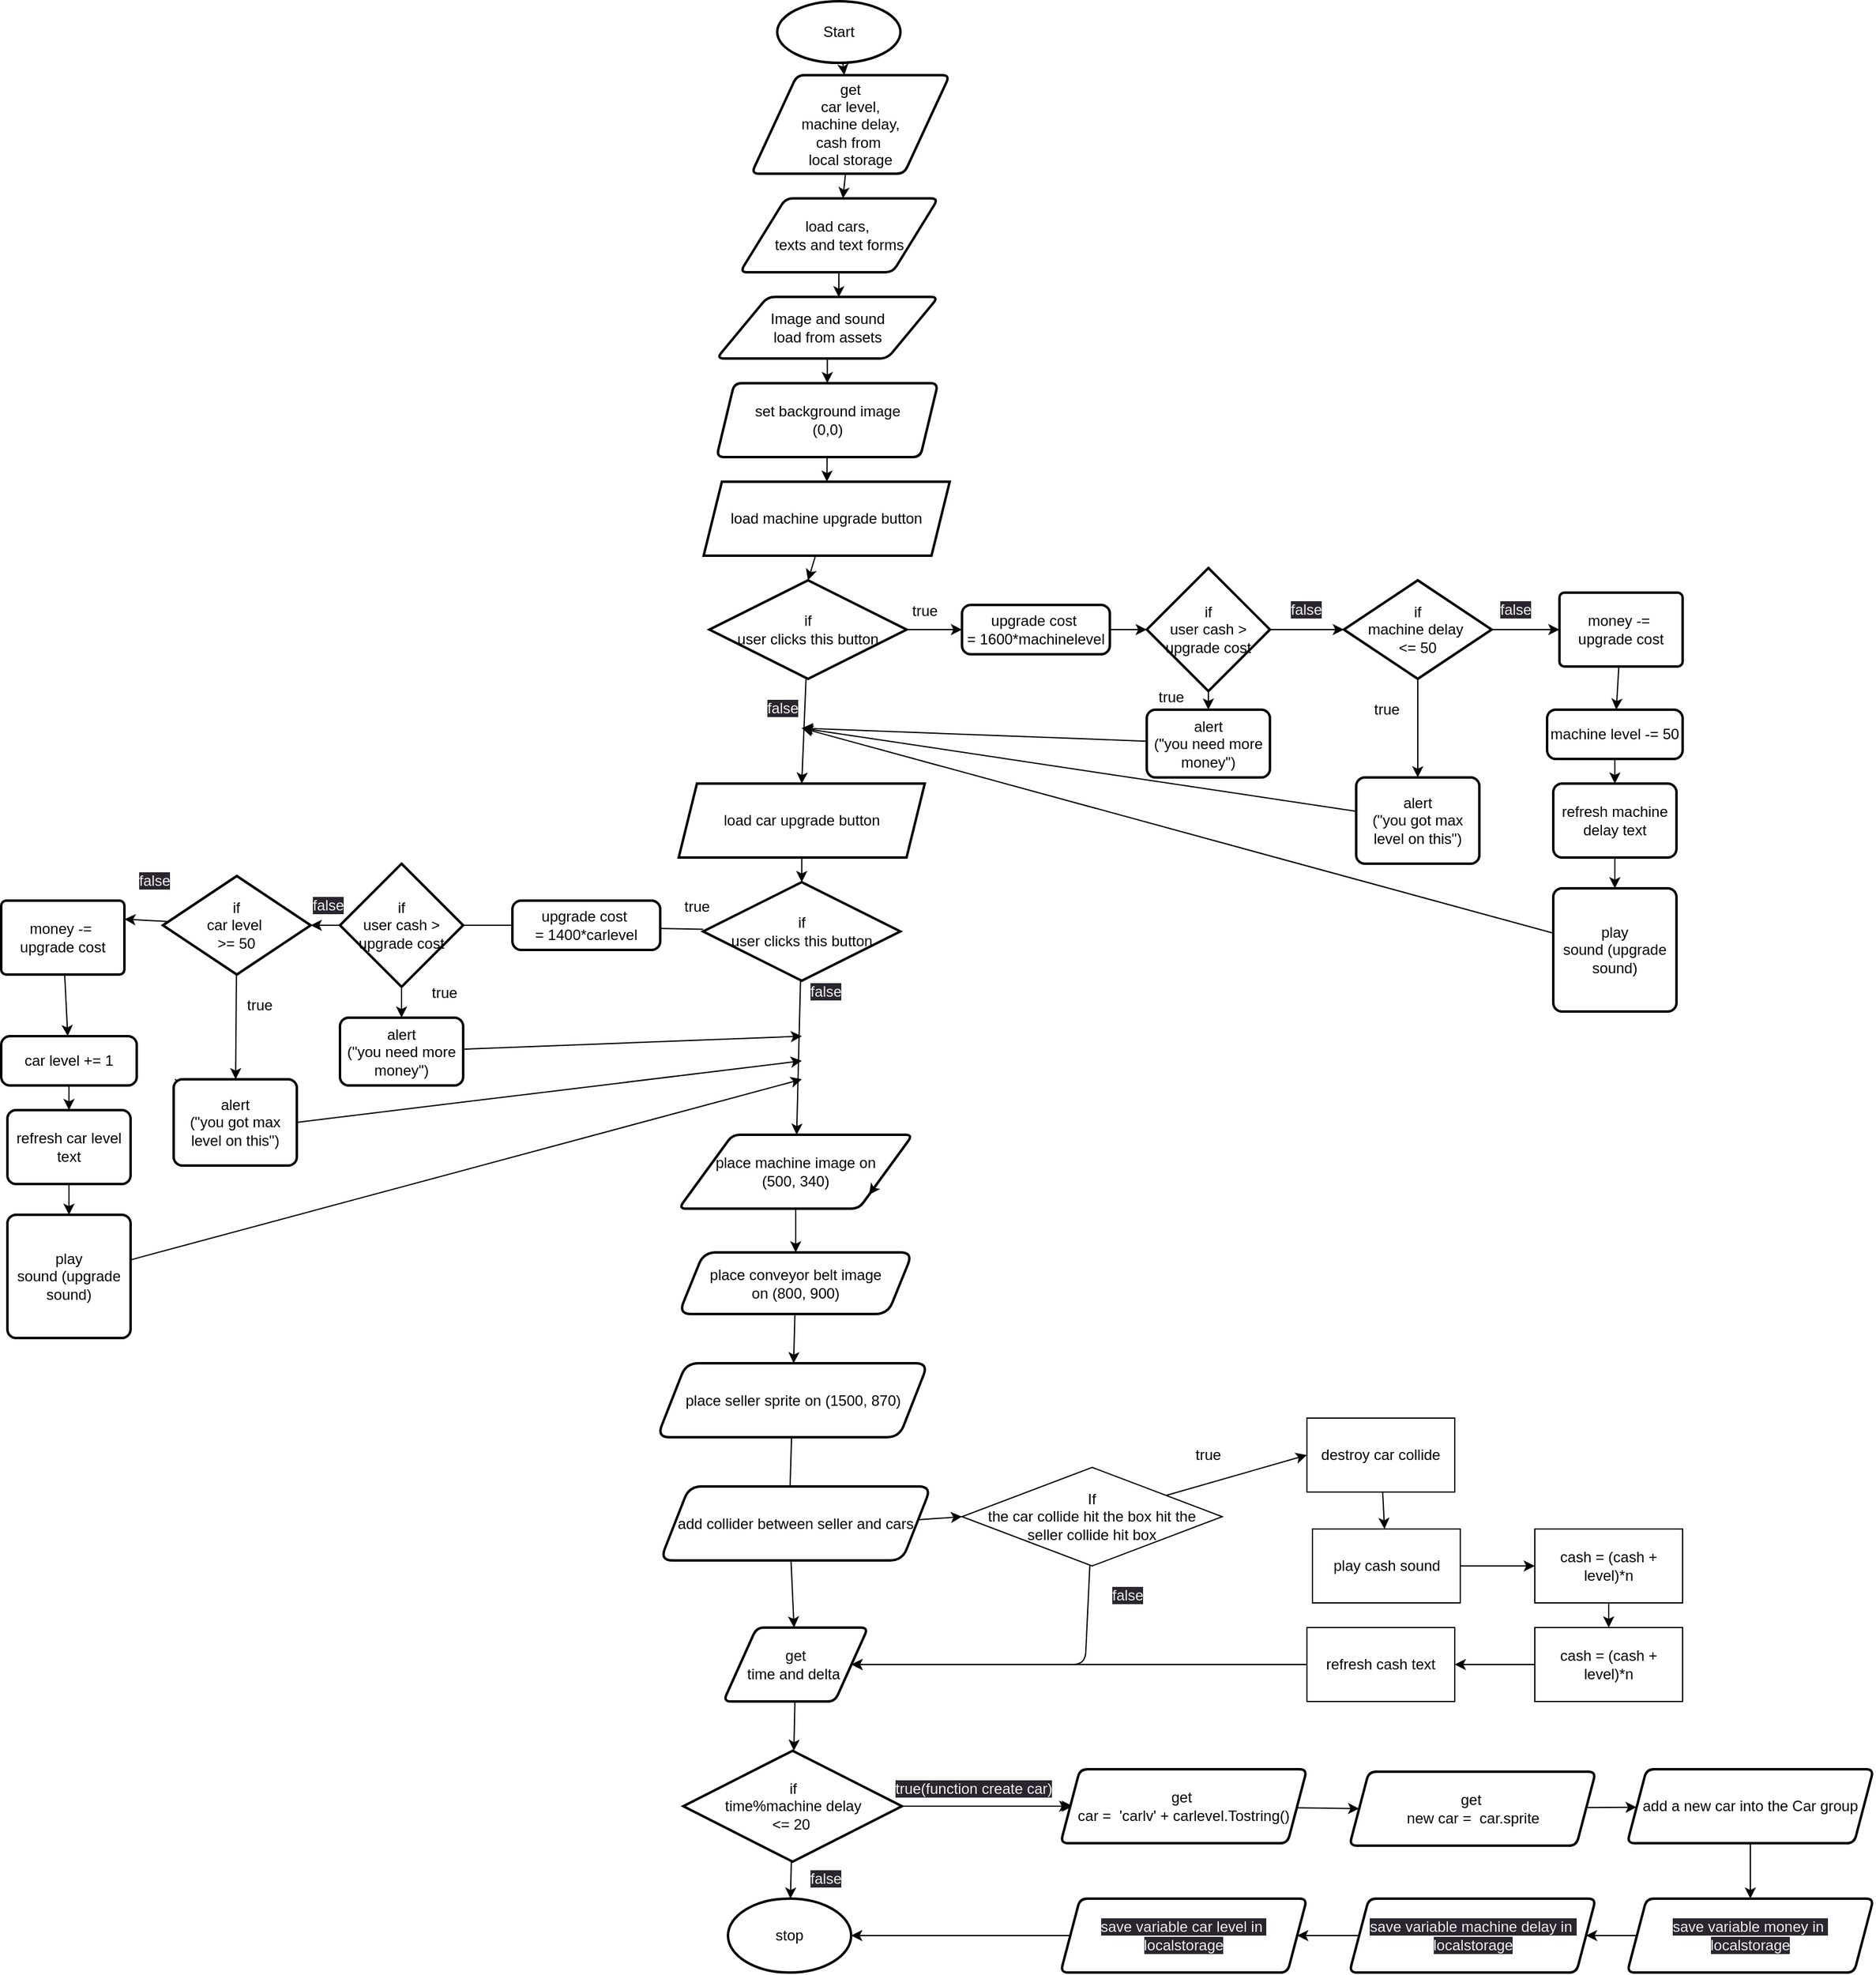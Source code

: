 <mxfile>
    <diagram id="NFKzhloghOZ6bxg0iCUr" name="Page-1">
        <mxGraphModel dx="1484" dy="509" grid="1" gridSize="10" guides="1" tooltips="1" connect="1" arrows="1" fold="1" page="1" pageScale="1" pageWidth="827" pageHeight="1169" math="0" shadow="0">
            <root>
                <mxCell id="0"/>
                <mxCell id="1" parent="0"/>
                <mxCell id="108" style="edgeStyle=none;html=1;" parent="1" source="5" target="107" edge="1">
                    <mxGeometry relative="1" as="geometry"/>
                </mxCell>
                <mxCell id="5" value="Start" style="strokeWidth=2;html=1;shape=mxgraph.flowchart.start_1;whiteSpace=wrap;" parent="1" vertex="1">
                    <mxGeometry x="320" y="10" width="100" height="50" as="geometry"/>
                </mxCell>
                <mxCell id="9" style="edgeStyle=none;rounded=1;jumpStyle=none;html=1;entryX=0.551;entryY=0.006;entryDx=0;entryDy=0;entryPerimeter=0;" parent="1" source="7" target="8" edge="1">
                    <mxGeometry relative="1" as="geometry"/>
                </mxCell>
                <mxCell id="7" value="load cars,&amp;nbsp;&lt;br&gt;texts and text forms" style="shape=parallelogram;html=1;strokeWidth=2;perimeter=parallelogramPerimeter;whiteSpace=wrap;rounded=1;arcSize=12;size=0.23;" parent="1" vertex="1">
                    <mxGeometry x="289.75" y="170" width="161" height="60" as="geometry"/>
                </mxCell>
                <mxCell id="11" style="edgeStyle=none;rounded=1;jumpStyle=none;html=1;entryX=0.5;entryY=0;entryDx=0;entryDy=0;" parent="1" source="8" target="12" edge="1">
                    <mxGeometry relative="1" as="geometry">
                        <mxPoint x="360.5" y="380" as="targetPoint"/>
                    </mxGeometry>
                </mxCell>
                <mxCell id="8" value="Image and sound &lt;br&gt;load from assets" style="shape=parallelogram;html=1;strokeWidth=2;perimeter=parallelogramPerimeter;whiteSpace=wrap;rounded=1;arcSize=12;size=0.23;" parent="1" vertex="1">
                    <mxGeometry x="270.75" y="250" width="180" height="50" as="geometry"/>
                </mxCell>
                <mxCell id="46" style="edgeStyle=none;html=1;" parent="1" source="12" target="45" edge="1">
                    <mxGeometry relative="1" as="geometry"/>
                </mxCell>
                <mxCell id="12" value="set background image &lt;br&gt;(0,0)" style="shape=parallelogram;html=1;strokeWidth=2;perimeter=parallelogramPerimeter;whiteSpace=wrap;rounded=1;arcSize=12;size=0.08;" parent="1" vertex="1">
                    <mxGeometry x="270.75" y="320" width="179.75" height="60" as="geometry"/>
                </mxCell>
                <mxCell id="16" style="edgeStyle=none;rounded=1;jumpStyle=none;html=1;" parent="1" source="13" target="17" edge="1">
                    <mxGeometry relative="1" as="geometry">
                        <mxPoint x="335" y="1015.5" as="targetPoint"/>
                    </mxGeometry>
                </mxCell>
                <mxCell id="13" value="place machine image on&lt;br&gt;(500, 340)" style="shape=parallelogram;html=1;strokeWidth=2;perimeter=parallelogramPerimeter;whiteSpace=wrap;rounded=1;arcSize=12;size=0.23;" parent="1" vertex="1">
                    <mxGeometry x="240" y="930" width="190" height="60" as="geometry"/>
                </mxCell>
                <mxCell id="15" style="edgeStyle=none;rounded=1;jumpStyle=none;html=1;exitX=1;exitY=0.75;exitDx=0;exitDy=0;entryX=1;entryY=1;entryDx=0;entryDy=0;" parent="1" source="13" target="13" edge="1">
                    <mxGeometry relative="1" as="geometry"/>
                </mxCell>
                <mxCell id="20" style="edgeStyle=none;html=1;" parent="1" source="17" target="18" edge="1">
                    <mxGeometry relative="1" as="geometry"/>
                </mxCell>
                <mxCell id="17" value="place conveyor belt image&lt;br&gt;on (800, 900)" style="shape=parallelogram;html=1;strokeWidth=2;perimeter=parallelogramPerimeter;whiteSpace=wrap;rounded=1;arcSize=20;size=0.107;" parent="1" vertex="1">
                    <mxGeometry x="240" y="1025.5" width="190" height="50" as="geometry"/>
                </mxCell>
                <mxCell id="22" style="edgeStyle=none;html=1;entryX=0.5;entryY=0;entryDx=0;entryDy=0;" parent="1" source="18" target="21" edge="1">
                    <mxGeometry relative="1" as="geometry"/>
                </mxCell>
                <mxCell id="18" value="place seller sprite on (1500, 870)" style="shape=parallelogram;html=1;strokeWidth=2;perimeter=parallelogramPerimeter;whiteSpace=wrap;rounded=1;arcSize=20;size=0.107;" parent="1" vertex="1">
                    <mxGeometry x="222.5" y="1115.5" width="220" height="60" as="geometry"/>
                </mxCell>
                <mxCell id="39" style="edgeStyle=none;html=1;entryX=0;entryY=0.5;entryDx=0;entryDy=0;" parent="1" source="21" target="23" edge="1">
                    <mxGeometry relative="1" as="geometry">
                        <mxPoint x="470" y="1245.5" as="targetPoint"/>
                    </mxGeometry>
                </mxCell>
                <mxCell id="111" style="edgeStyle=none;html=1;" parent="1" source="21" target="110" edge="1">
                    <mxGeometry relative="1" as="geometry"/>
                </mxCell>
                <mxCell id="21" value="add collider between seller and cars" style="rounded=0;whiteSpace=wrap;html=1;" parent="1" vertex="1">
                    <mxGeometry x="250" y="1230" width="160" height="40" as="geometry"/>
                </mxCell>
                <mxCell id="40" style="edgeStyle=none;html=1;entryX=0;entryY=0.5;entryDx=0;entryDy=0;" parent="1" source="23" target="28" edge="1">
                    <mxGeometry relative="1" as="geometry"/>
                </mxCell>
                <mxCell id="121" style="edgeStyle=none;html=1;entryX=1;entryY=0.5;entryDx=0;entryDy=0;" parent="1" source="23" target="110" edge="1">
                    <mxGeometry relative="1" as="geometry">
                        <mxPoint x="575.625" y="1330" as="targetPoint"/>
                        <Array as="points">
                            <mxPoint x="570" y="1360"/>
                        </Array>
                    </mxGeometry>
                </mxCell>
                <mxCell id="23" value="If &lt;br&gt;the car collide hit the box hit the&lt;br&gt;seller collide hit box" style="rhombus;whiteSpace=wrap;html=1;" parent="1" vertex="1">
                    <mxGeometry x="470" y="1200" width="211.25" height="80" as="geometry"/>
                </mxCell>
                <mxCell id="31" style="edgeStyle=none;html=1;" parent="1" source="28" target="30" edge="1">
                    <mxGeometry relative="1" as="geometry"/>
                </mxCell>
                <mxCell id="28" value="destroy car collide" style="rounded=0;whiteSpace=wrap;html=1;" parent="1" vertex="1">
                    <mxGeometry x="750" y="1160" width="120" height="60" as="geometry"/>
                </mxCell>
                <mxCell id="35" style="edgeStyle=none;html=1;" parent="1" source="30" target="34" edge="1">
                    <mxGeometry relative="1" as="geometry"/>
                </mxCell>
                <mxCell id="30" value="play cash sound" style="rounded=0;whiteSpace=wrap;html=1;" parent="1" vertex="1">
                    <mxGeometry x="754.5" y="1250" width="120" height="60" as="geometry"/>
                </mxCell>
                <mxCell id="38" style="edgeStyle=none;html=1;" parent="1" source="34" target="36" edge="1">
                    <mxGeometry relative="1" as="geometry"/>
                </mxCell>
                <mxCell id="34" value="cash = (cash + level)*n" style="rounded=0;whiteSpace=wrap;html=1;" parent="1" vertex="1">
                    <mxGeometry x="935" y="1250" width="120" height="60" as="geometry"/>
                </mxCell>
                <mxCell id="42" style="edgeStyle=none;html=1;" parent="1" source="36" target="41" edge="1">
                    <mxGeometry relative="1" as="geometry"/>
                </mxCell>
                <mxCell id="36" value="cash = (cash + level)*n" style="rounded=0;whiteSpace=wrap;html=1;" parent="1" vertex="1">
                    <mxGeometry x="935" y="1330" width="120" height="60" as="geometry"/>
                </mxCell>
                <mxCell id="43" style="edgeStyle=none;html=1;entryX=1;entryY=0.5;entryDx=0;entryDy=0;" parent="1" source="41" target="110" edge="1">
                    <mxGeometry relative="1" as="geometry">
                        <mxPoint x="450" y="1360" as="targetPoint"/>
                    </mxGeometry>
                </mxCell>
                <mxCell id="41" value="refresh cash text" style="rounded=0;whiteSpace=wrap;html=1;" parent="1" vertex="1">
                    <mxGeometry x="750" y="1330" width="120" height="60" as="geometry"/>
                </mxCell>
                <mxCell id="47" style="edgeStyle=none;html=1;entryX=0.5;entryY=0;entryDx=0;entryDy=0;entryPerimeter=0;" parent="1" source="45" target="48" edge="1">
                    <mxGeometry relative="1" as="geometry">
                        <mxPoint x="350.125" y="480" as="targetPoint"/>
                    </mxGeometry>
                </mxCell>
                <mxCell id="45" value="load machine upgrade button" style="shape=parallelogram;html=1;strokeWidth=2;perimeter=parallelogramPerimeter;whiteSpace=wrap;rounded=1;arcSize=0;size=0.074;" parent="1" vertex="1">
                    <mxGeometry x="260.25" y="400" width="199.75" height="60" as="geometry"/>
                </mxCell>
                <mxCell id="52" style="edgeStyle=none;html=1;entryX=0;entryY=0.5;entryDx=0;entryDy=0;" parent="1" source="48" target="51" edge="1">
                    <mxGeometry relative="1" as="geometry"/>
                </mxCell>
                <mxCell id="105" style="edgeStyle=none;html=1;entryX=0.5;entryY=0;entryDx=0;entryDy=0;" parent="1" source="48" target="96" edge="1">
                    <mxGeometry relative="1" as="geometry"/>
                </mxCell>
                <mxCell id="48" value="if &lt;br&gt;user clicks this button" style="strokeWidth=2;html=1;shape=mxgraph.flowchart.decision;whiteSpace=wrap;" parent="1" vertex="1">
                    <mxGeometry x="264.94" y="480" width="160.12" height="80" as="geometry"/>
                </mxCell>
                <mxCell id="57" value="" style="edgeStyle=none;html=1;" parent="1" source="50" target="56" edge="1">
                    <mxGeometry relative="1" as="geometry"/>
                </mxCell>
                <mxCell id="59" style="edgeStyle=none;html=1;" parent="1" source="50" target="60" edge="1">
                    <mxGeometry relative="1" as="geometry">
                        <mxPoint x="670" y="620.0" as="targetPoint"/>
                    </mxGeometry>
                </mxCell>
                <mxCell id="50" value="if &lt;br&gt;user cash &amp;gt; upgrade cost" style="strokeWidth=2;html=1;shape=mxgraph.flowchart.decision;whiteSpace=wrap;" parent="1" vertex="1">
                    <mxGeometry x="620" y="470" width="100" height="100" as="geometry"/>
                </mxCell>
                <mxCell id="53" style="edgeStyle=none;html=1;" parent="1" source="51" target="50" edge="1">
                    <mxGeometry relative="1" as="geometry"/>
                </mxCell>
                <mxCell id="51" value="upgrade cost&amp;nbsp;&lt;br&gt;= 1600*machinelevel" style="rounded=1;whiteSpace=wrap;html=1;absoluteArcSize=1;arcSize=14;strokeWidth=2;" parent="1" vertex="1">
                    <mxGeometry x="470" y="500" width="120" height="40" as="geometry"/>
                </mxCell>
                <mxCell id="61" style="edgeStyle=none;html=1;" parent="1" source="56" target="62" edge="1">
                    <mxGeometry relative="1" as="geometry">
                        <mxPoint x="960" y="520" as="targetPoint"/>
                    </mxGeometry>
                </mxCell>
                <mxCell id="63" style="edgeStyle=none;html=1;" parent="1" source="56" target="64" edge="1">
                    <mxGeometry relative="1" as="geometry">
                        <mxPoint x="940" y="520" as="targetPoint"/>
                    </mxGeometry>
                </mxCell>
                <mxCell id="56" value="if &lt;br&gt;machine delay&amp;nbsp;&lt;br&gt;&amp;lt;= 50" style="rhombus;whiteSpace=wrap;html=1;strokeWidth=2;" parent="1" vertex="1">
                    <mxGeometry x="780" y="480" width="120" height="80" as="geometry"/>
                </mxCell>
                <mxCell id="73" style="edgeStyle=none;html=1;" parent="1" source="60" edge="1">
                    <mxGeometry relative="1" as="geometry">
                        <mxPoint x="340" y="600" as="targetPoint"/>
                    </mxGeometry>
                </mxCell>
                <mxCell id="60" value="alert&lt;br&gt;(&quot;you need more money&quot;)" style="rounded=1;whiteSpace=wrap;html=1;absoluteArcSize=1;arcSize=14;strokeWidth=2;" parent="1" vertex="1">
                    <mxGeometry x="620" y="585" width="100" height="55" as="geometry"/>
                </mxCell>
                <mxCell id="72" style="edgeStyle=none;html=1;" parent="1" source="62" edge="1">
                    <mxGeometry relative="1" as="geometry">
                        <mxPoint x="340" y="600" as="targetPoint"/>
                    </mxGeometry>
                </mxCell>
                <mxCell id="62" value="alert&lt;br&gt;(&quot;you got max level on this&quot;)" style="rounded=1;whiteSpace=wrap;html=1;absoluteArcSize=1;arcSize=14;strokeWidth=2;" parent="1" vertex="1">
                    <mxGeometry x="790" y="640" width="100" height="70" as="geometry"/>
                </mxCell>
                <mxCell id="65" style="edgeStyle=none;html=1;" parent="1" source="64" target="66" edge="1">
                    <mxGeometry relative="1" as="geometry">
                        <mxPoint x="1090" y="520" as="targetPoint"/>
                    </mxGeometry>
                </mxCell>
                <mxCell id="64" value="money -=&amp;nbsp; upgrade cost" style="rounded=1;whiteSpace=wrap;html=1;absoluteArcSize=1;arcSize=8;strokeWidth=2;" parent="1" vertex="1">
                    <mxGeometry x="955" y="490" width="100" height="60" as="geometry"/>
                </mxCell>
                <mxCell id="67" style="edgeStyle=none;html=1;" parent="1" source="66" target="68" edge="1">
                    <mxGeometry relative="1" as="geometry">
                        <mxPoint x="1220" y="520" as="targetPoint"/>
                    </mxGeometry>
                </mxCell>
                <mxCell id="66" value="machine level -= 50" style="rounded=1;whiteSpace=wrap;html=1;absoluteArcSize=1;arcSize=14;strokeWidth=2;" parent="1" vertex="1">
                    <mxGeometry x="945" y="585" width="110" height="40" as="geometry"/>
                </mxCell>
                <mxCell id="69" style="edgeStyle=none;html=1;" parent="1" source="68" target="70" edge="1">
                    <mxGeometry relative="1" as="geometry">
                        <mxPoint x="1330" y="520" as="targetPoint"/>
                    </mxGeometry>
                </mxCell>
                <mxCell id="68" value="refresh machine delay&amp;nbsp;text" style="rounded=1;whiteSpace=wrap;html=1;absoluteArcSize=1;arcSize=14;strokeWidth=2;" parent="1" vertex="1">
                    <mxGeometry x="950" y="645" width="100" height="60" as="geometry"/>
                </mxCell>
                <mxCell id="71" style="edgeStyle=none;html=1;" parent="1" source="70" edge="1">
                    <mxGeometry relative="1" as="geometry">
                        <mxPoint x="340" y="600" as="targetPoint"/>
                    </mxGeometry>
                </mxCell>
                <mxCell id="70" value="play&lt;br&gt;sound (upgrade sound)" style="rounded=1;whiteSpace=wrap;html=1;absoluteArcSize=1;arcSize=14;strokeWidth=2;" parent="1" vertex="1">
                    <mxGeometry x="950" y="730" width="100" height="100" as="geometry"/>
                </mxCell>
                <mxCell id="74" style="edgeStyle=none;html=1;entryX=0;entryY=0.5;entryDx=0;entryDy=0;" parent="1" source="75" target="79" edge="1">
                    <mxGeometry relative="1" as="geometry"/>
                </mxCell>
                <mxCell id="106" style="edgeStyle=none;html=1;" parent="1" source="75" target="13" edge="1">
                    <mxGeometry relative="1" as="geometry"/>
                </mxCell>
                <mxCell id="75" value="if &lt;br&gt;user clicks this button" style="strokeWidth=2;html=1;shape=mxgraph.flowchart.decision;whiteSpace=wrap;" parent="1" vertex="1">
                    <mxGeometry x="259.82" y="725" width="160.12" height="80" as="geometry"/>
                </mxCell>
                <mxCell id="78" style="edgeStyle=none;html=1;entryX=0;entryY=0.5;entryDx=0;entryDy=0;entryPerimeter=0;" parent="1" source="79" target="95" edge="1">
                    <mxGeometry relative="1" as="geometry">
                        <mxPoint x="-205.0" y="845" as="targetPoint"/>
                    </mxGeometry>
                </mxCell>
                <mxCell id="79" value="upgrade cost&amp;nbsp;&lt;br&gt;= 1400*carlevel" style="rounded=1;whiteSpace=wrap;html=1;absoluteArcSize=1;arcSize=14;strokeWidth=2;" parent="1" vertex="1">
                    <mxGeometry x="105.0" y="740" width="120" height="40" as="geometry"/>
                </mxCell>
                <mxCell id="80" style="edgeStyle=none;html=1;" parent="1" source="82" target="86" edge="1">
                    <mxGeometry relative="1" as="geometry">
                        <mxPoint x="135.0" y="845" as="targetPoint"/>
                    </mxGeometry>
                </mxCell>
                <mxCell id="81" style="edgeStyle=none;html=1;entryX=1;entryY=0.25;entryDx=0;entryDy=0;" parent="1" source="82" target="88" edge="1">
                    <mxGeometry relative="1" as="geometry">
                        <mxPoint x="-205" y="745.0" as="targetPoint"/>
                    </mxGeometry>
                </mxCell>
                <mxCell id="82" value="if &lt;br&gt;car level&amp;nbsp;&lt;br&gt;&amp;gt;= 50" style="rhombus;whiteSpace=wrap;html=1;strokeWidth=2;" parent="1" vertex="1">
                    <mxGeometry x="-178.75" y="720" width="120" height="80" as="geometry"/>
                </mxCell>
                <mxCell id="83" style="edgeStyle=none;html=1;" parent="1" source="84" edge="1">
                    <mxGeometry relative="1" as="geometry">
                        <mxPoint x="340" y="850" as="targetPoint"/>
                    </mxGeometry>
                </mxCell>
                <mxCell id="85" style="edgeStyle=none;html=1;startArrow=none;exitX=1;exitY=0.5;exitDx=0;exitDy=0;" parent="1" source="86" edge="1">
                    <mxGeometry relative="1" as="geometry">
                        <mxPoint x="340" y="870" as="targetPoint"/>
                        <mxPoint x="-60" y="875" as="sourcePoint"/>
                    </mxGeometry>
                </mxCell>
                <mxCell id="99" style="edgeStyle=none;html=1;" parent="1" source="88" target="90" edge="1">
                    <mxGeometry relative="1" as="geometry"/>
                </mxCell>
                <mxCell id="88" value="money -=&amp;nbsp; upgrade cost" style="rounded=1;whiteSpace=wrap;html=1;absoluteArcSize=1;arcSize=8;strokeWidth=2;" parent="1" vertex="1">
                    <mxGeometry x="-310.0" y="740" width="100" height="60" as="geometry"/>
                </mxCell>
                <mxCell id="104" style="edgeStyle=none;html=1;" parent="1" source="90" target="92" edge="1">
                    <mxGeometry relative="1" as="geometry"/>
                </mxCell>
                <mxCell id="90" value="car level += 1" style="rounded=1;whiteSpace=wrap;html=1;absoluteArcSize=1;arcSize=14;strokeWidth=2;" parent="1" vertex="1">
                    <mxGeometry x="-310.0" y="850" width="110" height="40" as="geometry"/>
                </mxCell>
                <mxCell id="91" style="edgeStyle=none;html=1;" parent="1" edge="1">
                    <mxGeometry relative="1" as="geometry">
                        <mxPoint x="-250" y="1065.0" as="targetPoint"/>
                        <mxPoint x="-250" y="1040.0" as="sourcePoint"/>
                    </mxGeometry>
                </mxCell>
                <mxCell id="103" style="edgeStyle=none;html=1;" parent="1" source="92" target="94" edge="1">
                    <mxGeometry relative="1" as="geometry"/>
                </mxCell>
                <mxCell id="92" value="refresh car level text" style="rounded=1;whiteSpace=wrap;html=1;absoluteArcSize=1;arcSize=14;strokeWidth=2;" parent="1" vertex="1">
                    <mxGeometry x="-305.0" y="910" width="100" height="60" as="geometry"/>
                </mxCell>
                <mxCell id="93" style="edgeStyle=none;html=1;" parent="1" source="94" edge="1">
                    <mxGeometry relative="1" as="geometry">
                        <mxPoint x="340" y="885" as="targetPoint"/>
                    </mxGeometry>
                </mxCell>
                <mxCell id="94" value="play&lt;br&gt;sound (upgrade sound)" style="rounded=1;whiteSpace=wrap;html=1;absoluteArcSize=1;arcSize=14;strokeWidth=2;" parent="1" vertex="1">
                    <mxGeometry x="-305.0" y="995" width="100" height="100" as="geometry"/>
                </mxCell>
                <mxCell id="98" style="edgeStyle=none;html=1;" parent="1" source="95" target="82" edge="1">
                    <mxGeometry relative="1" as="geometry"/>
                </mxCell>
                <mxCell id="102" style="edgeStyle=none;html=1;" parent="1" source="95" target="84" edge="1">
                    <mxGeometry relative="1" as="geometry"/>
                </mxCell>
                <mxCell id="95" value="if &lt;br&gt;user cash &amp;gt; upgrade cost" style="strokeWidth=2;html=1;shape=mxgraph.flowchart.decision;whiteSpace=wrap;" parent="1" vertex="1">
                    <mxGeometry x="-35" y="710" width="100" height="100" as="geometry"/>
                </mxCell>
                <mxCell id="97" style="edgeStyle=none;html=1;entryX=0.5;entryY=0;entryDx=0;entryDy=0;entryPerimeter=0;" parent="1" source="96" target="75" edge="1">
                    <mxGeometry relative="1" as="geometry"/>
                </mxCell>
                <mxCell id="96" value="load car upgrade button" style="shape=parallelogram;html=1;strokeWidth=2;perimeter=parallelogramPerimeter;whiteSpace=wrap;rounded=1;arcSize=0;size=0.074;" parent="1" vertex="1">
                    <mxGeometry x="240" y="645" width="199.75" height="60" as="geometry"/>
                </mxCell>
                <mxCell id="100" value="" style="edgeStyle=none;html=1;endArrow=none;" parent="1" target="86" edge="1">
                    <mxGeometry relative="1" as="geometry">
                        <mxPoint x="-10" y="896.859" as="targetPoint"/>
                        <mxPoint x="-155" y="895" as="sourcePoint"/>
                    </mxGeometry>
                </mxCell>
                <mxCell id="86" value="alert&lt;br&gt;(&quot;you got max level on this&quot;)" style="rounded=1;whiteSpace=wrap;html=1;absoluteArcSize=1;arcSize=14;strokeWidth=2;" parent="1" vertex="1">
                    <mxGeometry x="-170.0" y="885" width="100" height="70" as="geometry"/>
                </mxCell>
                <mxCell id="84" value="alert&lt;br&gt;(&quot;you need more money&quot;)" style="rounded=1;whiteSpace=wrap;html=1;absoluteArcSize=1;arcSize=14;strokeWidth=2;" parent="1" vertex="1">
                    <mxGeometry x="-35.0" y="835" width="100" height="55" as="geometry"/>
                </mxCell>
                <mxCell id="109" style="edgeStyle=none;html=1;" parent="1" source="107" target="7" edge="1">
                    <mxGeometry relative="1" as="geometry"/>
                </mxCell>
                <mxCell id="107" value="get &lt;br&gt;car level, &lt;br&gt;machine delay,&lt;br&gt;cash from&amp;nbsp;&lt;br&gt;local storage" style="shape=parallelogram;html=1;strokeWidth=2;perimeter=parallelogramPerimeter;whiteSpace=wrap;rounded=1;arcSize=12;size=0.23;" parent="1" vertex="1">
                    <mxGeometry x="299" y="70" width="161" height="80" as="geometry"/>
                </mxCell>
                <mxCell id="113" style="edgeStyle=none;html=1;" parent="1" source="110" target="112" edge="1">
                    <mxGeometry relative="1" as="geometry"/>
                </mxCell>
                <mxCell id="110" value="get&lt;br&gt;time and delta&amp;nbsp;" style="shape=parallelogram;html=1;strokeWidth=2;perimeter=parallelogramPerimeter;whiteSpace=wrap;rounded=1;arcSize=12;size=0.23;" parent="1" vertex="1">
                    <mxGeometry x="276.25" y="1330" width="117.5" height="60" as="geometry"/>
                </mxCell>
                <mxCell id="129" style="edgeStyle=none;html=1;" parent="1" source="112" edge="1">
                    <mxGeometry relative="1" as="geometry">
                        <mxPoint x="560" y="1475" as="targetPoint"/>
                    </mxGeometry>
                </mxCell>
                <mxCell id="132" style="edgeStyle=none;html=1;" parent="1" source="112" target="131" edge="1">
                    <mxGeometry relative="1" as="geometry"/>
                </mxCell>
                <mxCell id="148" style="edgeStyle=none;html=1;" edge="1" parent="1" source="112" target="146">
                    <mxGeometry relative="1" as="geometry"/>
                </mxCell>
                <mxCell id="112" value="if&lt;br&gt;time%machine delay&lt;br&gt;&amp;lt;= 20&amp;nbsp;" style="strokeWidth=2;html=1;shape=mxgraph.flowchart.decision;whiteSpace=wrap;" parent="1" vertex="1">
                    <mxGeometry x="243.75" y="1430" width="177.5" height="90" as="geometry"/>
                </mxCell>
                <mxCell id="114" value="true" style="text;html=1;strokeColor=none;fillColor=none;align=center;verticalAlign=middle;whiteSpace=wrap;rounded=0;" parent="1" vertex="1">
                    <mxGeometry x="225" y="730" width="60" height="30" as="geometry"/>
                </mxCell>
                <mxCell id="115" value="true" style="text;html=1;strokeColor=none;fillColor=none;align=center;verticalAlign=middle;whiteSpace=wrap;rounded=0;" parent="1" vertex="1">
                    <mxGeometry x="20" y="800" width="60" height="30" as="geometry"/>
                </mxCell>
                <mxCell id="116" value="true" style="text;html=1;strokeColor=none;fillColor=none;align=center;verticalAlign=middle;whiteSpace=wrap;rounded=0;" parent="1" vertex="1">
                    <mxGeometry x="-130" y="810" width="60" height="30" as="geometry"/>
                </mxCell>
                <mxCell id="117" value="true" style="text;html=1;strokeColor=none;fillColor=none;align=center;verticalAlign=middle;whiteSpace=wrap;rounded=0;" parent="1" vertex="1">
                    <mxGeometry x="410" y="490" width="60" height="30" as="geometry"/>
                </mxCell>
                <mxCell id="118" value="true" style="text;html=1;strokeColor=none;fillColor=none;align=center;verticalAlign=middle;whiteSpace=wrap;rounded=0;" parent="1" vertex="1">
                    <mxGeometry x="610" y="560" width="60" height="30" as="geometry"/>
                </mxCell>
                <mxCell id="119" value="true" style="text;html=1;strokeColor=none;fillColor=none;align=center;verticalAlign=middle;whiteSpace=wrap;rounded=0;" parent="1" vertex="1">
                    <mxGeometry x="784.5" y="570" width="60" height="30" as="geometry"/>
                </mxCell>
                <mxCell id="120" value="true" style="text;html=1;strokeColor=none;fillColor=none;align=center;verticalAlign=middle;whiteSpace=wrap;rounded=0;" parent="1" vertex="1">
                    <mxGeometry x="640" y="1175" width="60" height="30" as="geometry"/>
                </mxCell>
                <mxCell id="122" value="&lt;span style=&quot;color: rgb(240, 240, 240); font-family: Helvetica; font-size: 12px; font-style: normal; font-variant-ligatures: normal; font-variant-caps: normal; font-weight: 400; letter-spacing: normal; orphans: 2; text-align: center; text-indent: 0px; text-transform: none; widows: 2; word-spacing: 0px; -webkit-text-stroke-width: 0px; background-color: rgb(42, 37, 47); text-decoration-thickness: initial; text-decoration-style: initial; text-decoration-color: initial; float: none; display: inline !important;&quot;&gt;false&lt;/span&gt;" style="text;whiteSpace=wrap;html=1;" parent="1" vertex="1">
                    <mxGeometry x="590" y="1290" width="50" height="30" as="geometry"/>
                </mxCell>
                <mxCell id="123" value="&lt;span style=&quot;color: rgb(240, 240, 240); font-family: Helvetica; font-size: 12px; font-style: normal; font-variant-ligatures: normal; font-variant-caps: normal; font-weight: 400; letter-spacing: normal; orphans: 2; text-align: center; text-indent: 0px; text-transform: none; widows: 2; word-spacing: 0px; -webkit-text-stroke-width: 0px; background-color: rgb(42, 37, 47); text-decoration-thickness: initial; text-decoration-style: initial; text-decoration-color: initial; float: none; display: inline !important;&quot;&gt;false&lt;/span&gt;" style="text;whiteSpace=wrap;html=1;" parent="1" vertex="1">
                    <mxGeometry x="345" y="800" width="50" height="30" as="geometry"/>
                </mxCell>
                <mxCell id="124" value="&lt;span style=&quot;color: rgb(240, 240, 240); font-family: Helvetica; font-size: 12px; font-style: normal; font-variant-ligatures: normal; font-variant-caps: normal; font-weight: 400; letter-spacing: normal; orphans: 2; text-align: center; text-indent: 0px; text-transform: none; widows: 2; word-spacing: 0px; -webkit-text-stroke-width: 0px; background-color: rgb(42, 37, 47); text-decoration-thickness: initial; text-decoration-style: initial; text-decoration-color: initial; float: none; display: inline !important;&quot;&gt;false&lt;/span&gt;" style="text;whiteSpace=wrap;html=1;" parent="1" vertex="1">
                    <mxGeometry x="310" y="570" width="50" height="30" as="geometry"/>
                </mxCell>
                <mxCell id="125" value="&lt;span style=&quot;color: rgb(240, 240, 240); font-family: Helvetica; font-size: 12px; font-style: normal; font-variant-ligatures: normal; font-variant-caps: normal; font-weight: 400; letter-spacing: normal; orphans: 2; text-align: center; text-indent: 0px; text-transform: none; widows: 2; word-spacing: 0px; -webkit-text-stroke-width: 0px; background-color: rgb(42, 37, 47); text-decoration-thickness: initial; text-decoration-style: initial; text-decoration-color: initial; float: none; display: inline !important;&quot;&gt;false&lt;/span&gt;" style="text;whiteSpace=wrap;html=1;" parent="1" vertex="1">
                    <mxGeometry x="734.5" y="490" width="50" height="30" as="geometry"/>
                </mxCell>
                <mxCell id="126" value="&lt;span style=&quot;color: rgb(240, 240, 240); font-family: Helvetica; font-size: 12px; font-style: normal; font-variant-ligatures: normal; font-variant-caps: normal; font-weight: 400; letter-spacing: normal; orphans: 2; text-align: center; text-indent: 0px; text-transform: none; widows: 2; word-spacing: 0px; -webkit-text-stroke-width: 0px; background-color: rgb(42, 37, 47); text-decoration-thickness: initial; text-decoration-style: initial; text-decoration-color: initial; float: none; display: inline !important;&quot;&gt;false&lt;/span&gt;" style="text;whiteSpace=wrap;html=1;" parent="1" vertex="1">
                    <mxGeometry x="905" y="490" width="50" height="30" as="geometry"/>
                </mxCell>
                <mxCell id="127" value="&lt;span style=&quot;color: rgb(240, 240, 240); font-family: Helvetica; font-size: 12px; font-style: normal; font-variant-ligatures: normal; font-variant-caps: normal; font-weight: 400; letter-spacing: normal; orphans: 2; text-align: center; text-indent: 0px; text-transform: none; widows: 2; word-spacing: 0px; -webkit-text-stroke-width: 0px; background-color: rgb(42, 37, 47); text-decoration-thickness: initial; text-decoration-style: initial; text-decoration-color: initial; float: none; display: inline !important;&quot;&gt;false&lt;/span&gt;" style="text;whiteSpace=wrap;html=1;" parent="1" vertex="1">
                    <mxGeometry x="-58.75" y="730" width="50" height="30" as="geometry"/>
                </mxCell>
                <mxCell id="128" value="&lt;span style=&quot;color: rgb(240, 240, 240); font-family: Helvetica; font-size: 12px; font-style: normal; font-variant-ligatures: normal; font-variant-caps: normal; font-weight: 400; letter-spacing: normal; orphans: 2; text-align: center; text-indent: 0px; text-transform: none; widows: 2; word-spacing: 0px; -webkit-text-stroke-width: 0px; background-color: rgb(42, 37, 47); text-decoration-thickness: initial; text-decoration-style: initial; text-decoration-color: initial; float: none; display: inline !important;&quot;&gt;false&lt;/span&gt;" style="text;whiteSpace=wrap;html=1;" parent="1" vertex="1">
                    <mxGeometry x="-200" y="710" width="50" height="30" as="geometry"/>
                </mxCell>
                <mxCell id="130" value="&lt;span style=&quot;color: rgb(240, 240, 240); font-family: Helvetica; font-size: 12px; font-style: normal; font-variant-ligatures: normal; font-variant-caps: normal; font-weight: 400; letter-spacing: normal; orphans: 2; text-align: center; text-indent: 0px; text-transform: none; widows: 2; word-spacing: 0px; -webkit-text-stroke-width: 0px; background-color: rgb(42, 37, 47); text-decoration-thickness: initial; text-decoration-style: initial; text-decoration-color: initial; float: none; display: inline !important;&quot;&gt;true(function create car)&lt;/span&gt;" style="text;whiteSpace=wrap;html=1;" parent="1" vertex="1">
                    <mxGeometry x="414" y="1447" width="170" height="30" as="geometry"/>
                </mxCell>
                <mxCell id="134" style="edgeStyle=none;html=1;entryX=0;entryY=0.5;entryDx=0;entryDy=0;" parent="1" source="131" target="133" edge="1">
                    <mxGeometry relative="1" as="geometry"/>
                </mxCell>
                <mxCell id="131" value="get&amp;nbsp;&lt;br&gt;car =&amp;nbsp; 'carlv' + carlevel.Tostring()" style="shape=parallelogram;html=1;strokeWidth=2;perimeter=parallelogramPerimeter;whiteSpace=wrap;rounded=1;arcSize=12;size=0.079;" parent="1" vertex="1">
                    <mxGeometry x="550" y="1445" width="200" height="60" as="geometry"/>
                </mxCell>
                <mxCell id="136" style="edgeStyle=none;html=1;" edge="1" parent="1" source="133" target="135">
                    <mxGeometry relative="1" as="geometry"/>
                </mxCell>
                <mxCell id="133" value="get&amp;nbsp;&lt;br&gt;new car =&amp;nbsp; car.sprite" style="shape=parallelogram;html=1;strokeWidth=2;perimeter=parallelogramPerimeter;whiteSpace=wrap;rounded=1;arcSize=12;size=0.079;" parent="1" vertex="1">
                    <mxGeometry x="784.5" y="1447" width="200" height="60" as="geometry"/>
                </mxCell>
                <mxCell id="141" style="edgeStyle=none;html=1;" edge="1" parent="1" source="135" target="138">
                    <mxGeometry relative="1" as="geometry"/>
                </mxCell>
                <mxCell id="135" value="add a new car into the Car group" style="shape=parallelogram;html=1;strokeWidth=2;perimeter=parallelogramPerimeter;whiteSpace=wrap;rounded=1;arcSize=12;size=0.079;" vertex="1" parent="1">
                    <mxGeometry x="1010" y="1445" width="200" height="60" as="geometry"/>
                </mxCell>
                <mxCell id="137" value="add collider between seller and cars" style="shape=parallelogram;html=1;strokeWidth=2;perimeter=parallelogramPerimeter;whiteSpace=wrap;rounded=1;arcSize=20;size=0.107;" vertex="1" parent="1">
                    <mxGeometry x="225" y="1215.5" width="220" height="60" as="geometry"/>
                </mxCell>
                <mxCell id="142" style="edgeStyle=none;html=1;" edge="1" parent="1" source="138" target="139">
                    <mxGeometry relative="1" as="geometry"/>
                </mxCell>
                <mxCell id="138" value="&lt;span style=&quot;color: rgb(240, 240, 240); font-family: Helvetica; font-size: 12px; font-style: normal; font-variant-ligatures: normal; font-variant-caps: normal; font-weight: 400; letter-spacing: normal; orphans: 2; text-align: center; text-indent: 0px; text-transform: none; widows: 2; word-spacing: 0px; -webkit-text-stroke-width: 0px; background-color: rgb(42, 37, 47); text-decoration-thickness: initial; text-decoration-style: initial; text-decoration-color: initial; float: none; display: inline !important;&quot;&gt;save variable money in&amp;nbsp;&lt;/span&gt;&lt;br style=&quot;border-color: rgb(0, 0, 0); color: rgb(240, 240, 240); font-family: Helvetica; font-size: 12px; font-style: normal; font-variant-ligatures: normal; font-variant-caps: normal; font-weight: 400; letter-spacing: normal; orphans: 2; text-align: center; text-indent: 0px; text-transform: none; widows: 2; word-spacing: 0px; -webkit-text-stroke-width: 0px; background-color: rgb(42, 37, 47); text-decoration-thickness: initial; text-decoration-style: initial; text-decoration-color: initial;&quot;&gt;&lt;span style=&quot;color: rgb(240, 240, 240); font-family: Helvetica; font-size: 12px; font-style: normal; font-variant-ligatures: normal; font-variant-caps: normal; font-weight: 400; letter-spacing: normal; orphans: 2; text-align: center; text-indent: 0px; text-transform: none; widows: 2; word-spacing: 0px; -webkit-text-stroke-width: 0px; background-color: rgb(42, 37, 47); text-decoration-thickness: initial; text-decoration-style: initial; text-decoration-color: initial; float: none; display: inline !important;&quot;&gt;localstorage&lt;/span&gt;" style="shape=parallelogram;html=1;strokeWidth=2;perimeter=parallelogramPerimeter;whiteSpace=wrap;rounded=1;arcSize=12;size=0.079;" vertex="1" parent="1">
                    <mxGeometry x="1010" y="1550" width="200" height="60" as="geometry"/>
                </mxCell>
                <mxCell id="143" style="edgeStyle=none;html=1;" edge="1" parent="1" source="139" target="140">
                    <mxGeometry relative="1" as="geometry"/>
                </mxCell>
                <mxCell id="139" value="&lt;span style=&quot;color: rgb(240, 240, 240); font-family: Helvetica; font-size: 12px; font-style: normal; font-variant-ligatures: normal; font-variant-caps: normal; font-weight: 400; letter-spacing: normal; orphans: 2; text-align: center; text-indent: 0px; text-transform: none; widows: 2; word-spacing: 0px; -webkit-text-stroke-width: 0px; background-color: rgb(42, 37, 47); text-decoration-thickness: initial; text-decoration-style: initial; text-decoration-color: initial; float: none; display: inline !important;&quot;&gt;save variable machine delay in&amp;nbsp;&lt;/span&gt;&lt;br style=&quot;border-color: rgb(0, 0, 0); color: rgb(240, 240, 240); font-family: Helvetica; font-size: 12px; font-style: normal; font-variant-ligatures: normal; font-variant-caps: normal; font-weight: 400; letter-spacing: normal; orphans: 2; text-align: center; text-indent: 0px; text-transform: none; widows: 2; word-spacing: 0px; -webkit-text-stroke-width: 0px; background-color: rgb(42, 37, 47); text-decoration-thickness: initial; text-decoration-style: initial; text-decoration-color: initial;&quot;&gt;&lt;span style=&quot;color: rgb(240, 240, 240); font-family: Helvetica; font-size: 12px; font-style: normal; font-variant-ligatures: normal; font-variant-caps: normal; font-weight: 400; letter-spacing: normal; orphans: 2; text-align: center; text-indent: 0px; text-transform: none; widows: 2; word-spacing: 0px; -webkit-text-stroke-width: 0px; background-color: rgb(42, 37, 47); text-decoration-thickness: initial; text-decoration-style: initial; text-decoration-color: initial; float: none; display: inline !important;&quot;&gt;localstorage&lt;/span&gt;" style="shape=parallelogram;html=1;strokeWidth=2;perimeter=parallelogramPerimeter;whiteSpace=wrap;rounded=1;arcSize=12;size=0.079;" vertex="1" parent="1">
                    <mxGeometry x="784.5" y="1550" width="200" height="60" as="geometry"/>
                </mxCell>
                <mxCell id="147" style="edgeStyle=none;html=1;" edge="1" parent="1" source="140" target="146">
                    <mxGeometry relative="1" as="geometry"/>
                </mxCell>
                <mxCell id="140" value="&lt;span style=&quot;color: rgb(240, 240, 240); font-family: Helvetica; font-size: 12px; font-style: normal; font-variant-ligatures: normal; font-variant-caps: normal; font-weight: 400; letter-spacing: normal; orphans: 2; text-align: center; text-indent: 0px; text-transform: none; widows: 2; word-spacing: 0px; -webkit-text-stroke-width: 0px; background-color: rgb(42, 37, 47); text-decoration-thickness: initial; text-decoration-style: initial; text-decoration-color: initial; float: none; display: inline !important;&quot;&gt;save variable car level in&amp;nbsp;&lt;/span&gt;&lt;br style=&quot;border-color: rgb(0, 0, 0); color: rgb(240, 240, 240); font-family: Helvetica; font-size: 12px; font-style: normal; font-variant-ligatures: normal; font-variant-caps: normal; font-weight: 400; letter-spacing: normal; orphans: 2; text-align: center; text-indent: 0px; text-transform: none; widows: 2; word-spacing: 0px; -webkit-text-stroke-width: 0px; background-color: rgb(42, 37, 47); text-decoration-thickness: initial; text-decoration-style: initial; text-decoration-color: initial;&quot;&gt;&lt;span style=&quot;color: rgb(240, 240, 240); font-family: Helvetica; font-size: 12px; font-style: normal; font-variant-ligatures: normal; font-variant-caps: normal; font-weight: 400; letter-spacing: normal; orphans: 2; text-align: center; text-indent: 0px; text-transform: none; widows: 2; word-spacing: 0px; -webkit-text-stroke-width: 0px; background-color: rgb(42, 37, 47); text-decoration-thickness: initial; text-decoration-style: initial; text-decoration-color: initial; float: none; display: inline !important;&quot;&gt;localstorage&lt;/span&gt;" style="shape=parallelogram;html=1;strokeWidth=2;perimeter=parallelogramPerimeter;whiteSpace=wrap;rounded=1;arcSize=12;size=0.079;" vertex="1" parent="1">
                    <mxGeometry x="550" y="1550" width="200" height="60" as="geometry"/>
                </mxCell>
                <mxCell id="146" value="stop" style="strokeWidth=2;html=1;shape=mxgraph.flowchart.start_1;whiteSpace=wrap;" vertex="1" parent="1">
                    <mxGeometry x="280" y="1550" width="100" height="60" as="geometry"/>
                </mxCell>
                <mxCell id="149" value="&lt;span style=&quot;color: rgb(240, 240, 240); font-family: Helvetica; font-size: 12px; font-style: normal; font-variant-ligatures: normal; font-variant-caps: normal; font-weight: 400; letter-spacing: normal; orphans: 2; text-align: center; text-indent: 0px; text-transform: none; widows: 2; word-spacing: 0px; -webkit-text-stroke-width: 0px; background-color: rgb(42, 37, 47); text-decoration-thickness: initial; text-decoration-style: initial; text-decoration-color: initial; float: none; display: inline !important;&quot;&gt;false&lt;/span&gt;" style="text;whiteSpace=wrap;html=1;" vertex="1" parent="1">
                    <mxGeometry x="345" y="1520" width="170" height="30" as="geometry"/>
                </mxCell>
            </root>
        </mxGraphModel>
    </diagram>
</mxfile>